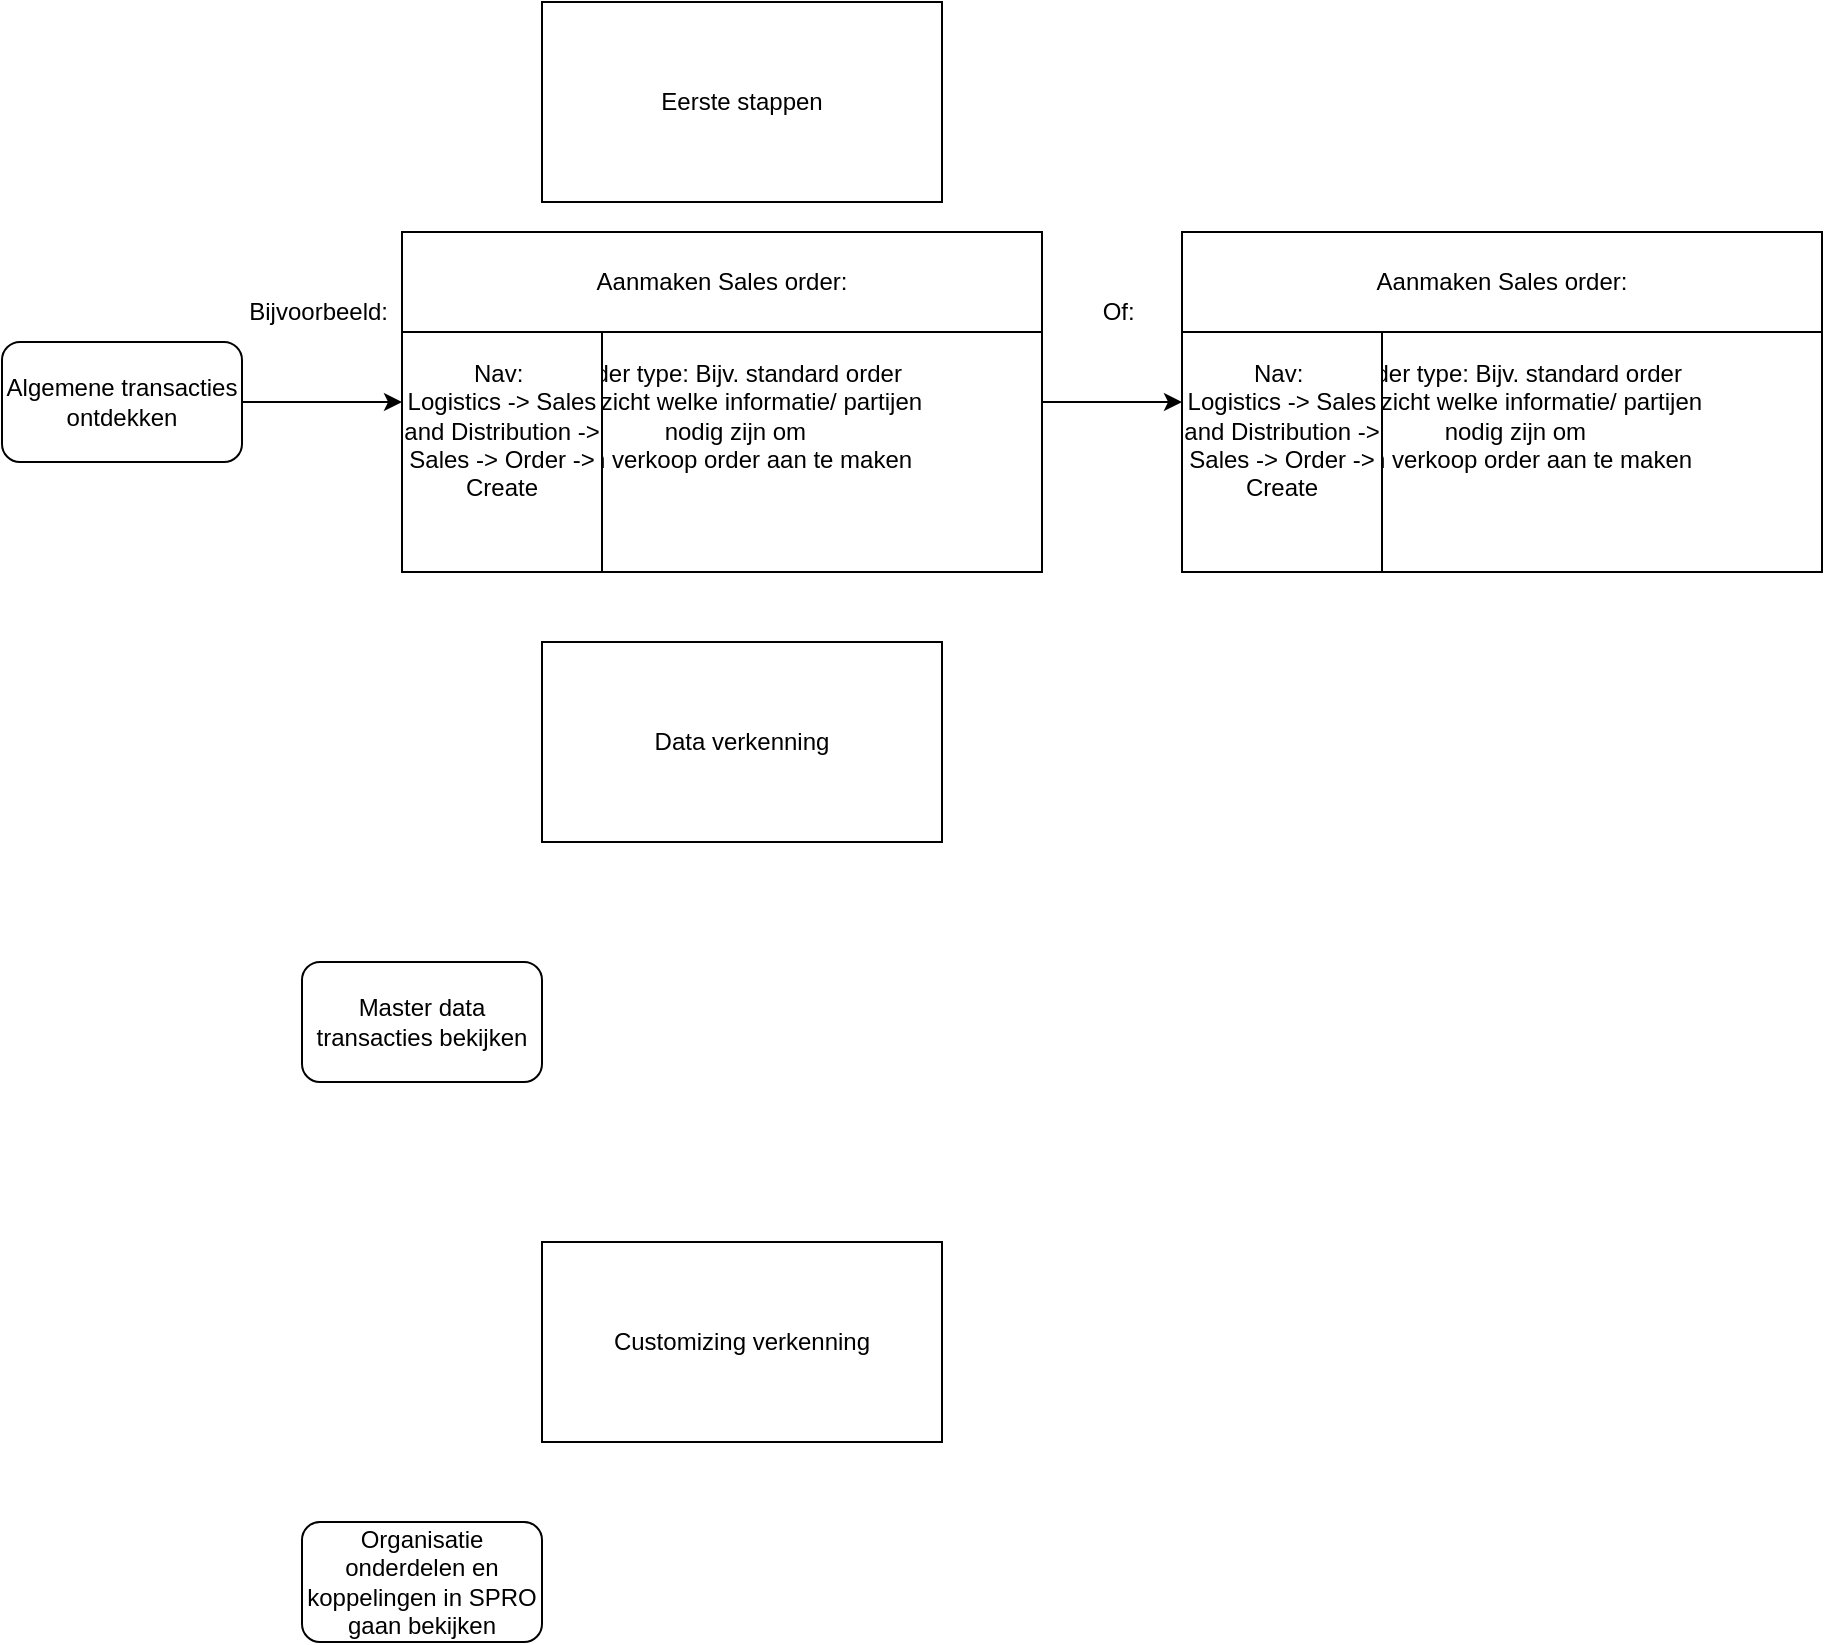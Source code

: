<mxfile version="20.3.7" type="github">
  <diagram id="TjNn884HiWf8S_166x_2" name="Pagina-1">
    <mxGraphModel dx="1790" dy="888" grid="1" gridSize="10" guides="1" tooltips="1" connect="1" arrows="1" fold="1" page="1" pageScale="1" pageWidth="827" pageHeight="1169" math="0" shadow="0">
      <root>
        <mxCell id="0" />
        <mxCell id="1" parent="0" />
        <mxCell id="xKfvoQbatHfrXLr5aNLy-1" value="Eerste stappen" style="rounded=0;whiteSpace=wrap;html=1;" vertex="1" parent="1">
          <mxGeometry x="280" y="40" width="200" height="100" as="geometry" />
        </mxCell>
        <mxCell id="xKfvoQbatHfrXLr5aNLy-2" value="Algemene transacties ontdekken" style="rounded=1;whiteSpace=wrap;html=1;" vertex="1" parent="1">
          <mxGeometry x="10" y="210" width="120" height="60" as="geometry" />
        </mxCell>
        <mxCell id="xKfvoQbatHfrXLr5aNLy-3" value="Data verkenning" style="rounded=0;whiteSpace=wrap;html=1;" vertex="1" parent="1">
          <mxGeometry x="280" y="360" width="200" height="100" as="geometry" />
        </mxCell>
        <mxCell id="xKfvoQbatHfrXLr5aNLy-4" value="Customizing verkenning" style="rounded=0;whiteSpace=wrap;html=1;" vertex="1" parent="1">
          <mxGeometry x="280" y="660" width="200" height="100" as="geometry" />
        </mxCell>
        <mxCell id="xKfvoQbatHfrXLr5aNLy-6" value="Master data transacties bekijken" style="rounded=1;whiteSpace=wrap;html=1;" vertex="1" parent="1">
          <mxGeometry x="160" y="520" width="120" height="60" as="geometry" />
        </mxCell>
        <mxCell id="xKfvoQbatHfrXLr5aNLy-7" value="Organisatie onderdelen en koppelingen in SPRO gaan bekijken" style="rounded=1;whiteSpace=wrap;html=1;" vertex="1" parent="1">
          <mxGeometry x="160" y="800" width="120" height="60" as="geometry" />
        </mxCell>
        <mxCell id="xKfvoQbatHfrXLr5aNLy-12" value="" style="group" vertex="1" connectable="0" parent="1">
          <mxGeometry x="210" y="155" width="320" height="170" as="geometry" />
        </mxCell>
        <mxCell id="xKfvoQbatHfrXLr5aNLy-9" value="&lt;br&gt;&lt;span style=&quot;white-space: pre;&quot;&gt;	&lt;/span&gt;&lt;span style=&quot;white-space: pre;&quot;&gt;	&lt;/span&gt;&lt;span style=&quot;white-space: pre;&quot;&gt;	&lt;span style=&quot;white-space: pre;&quot;&gt;	&lt;/span&gt;&lt;/span&gt;Order type: Bijv. standard order&lt;br&gt;&lt;span style=&quot;white-space: pre;&quot;&gt;	&lt;/span&gt;&lt;span style=&quot;white-space: pre;&quot;&gt;	&lt;/span&gt;&lt;span style=&quot;white-space: pre;&quot;&gt;	&lt;span style=&quot;white-space: pre;&quot;&gt;	&lt;/span&gt;&lt;/span&gt;Overzicht welke informatie/ partijen &lt;br&gt;&lt;span style=&quot;white-space: pre;&quot;&gt;	&lt;span style=&quot;white-space: pre;&quot;&gt;	&lt;/span&gt;&lt;span style=&quot;white-space: pre;&quot;&gt;	&lt;/span&gt;&lt;span style=&quot;white-space: pre;&quot;&gt;	&lt;/span&gt;&lt;/span&gt;nodig zijn om&lt;br&gt;&amp;nbsp;&lt;span style=&quot;white-space: pre;&quot;&gt;	&lt;/span&gt;&lt;span style=&quot;white-space: pre;&quot;&gt;	&lt;/span&gt;&lt;span style=&quot;white-space: pre;&quot;&gt;	&lt;span style=&quot;white-space: pre;&quot;&gt;	&lt;/span&gt;&lt;/span&gt;een verkoop order aan te maken" style="rounded=0;whiteSpace=wrap;html=1;" vertex="1" parent="xKfvoQbatHfrXLr5aNLy-12">
          <mxGeometry width="320" height="170" as="geometry" />
        </mxCell>
        <mxCell id="xKfvoQbatHfrXLr5aNLy-10" value="&lt;br&gt;&lt;br&gt;Nav:&amp;nbsp;&lt;br&gt;Logistics -&amp;gt; Sales and Distribution -&amp;gt; Sales -&amp;gt; Order -&amp;gt; Create" style="rounded=0;whiteSpace=wrap;html=1;" vertex="1" parent="xKfvoQbatHfrXLr5aNLy-12">
          <mxGeometry width="100" height="170" as="geometry" />
        </mxCell>
        <mxCell id="xKfvoQbatHfrXLr5aNLy-11" value="Aanmaken Sales order:" style="rounded=0;whiteSpace=wrap;html=1;" vertex="1" parent="xKfvoQbatHfrXLr5aNLy-12">
          <mxGeometry width="320" height="50" as="geometry" />
        </mxCell>
        <mxCell id="xKfvoQbatHfrXLr5aNLy-13" value="Bijvoorbeeld:&amp;nbsp;" style="text;html=1;strokeColor=none;fillColor=none;align=center;verticalAlign=middle;whiteSpace=wrap;rounded=0;" vertex="1" parent="1">
          <mxGeometry x="140" y="180" width="60" height="30" as="geometry" />
        </mxCell>
        <mxCell id="xKfvoQbatHfrXLr5aNLy-14" value="" style="endArrow=classic;html=1;rounded=0;exitX=1;exitY=0.5;exitDx=0;exitDy=0;entryX=0;entryY=0.5;entryDx=0;entryDy=0;" edge="1" parent="1" source="xKfvoQbatHfrXLr5aNLy-2" target="xKfvoQbatHfrXLr5aNLy-10">
          <mxGeometry width="50" height="50" relative="1" as="geometry">
            <mxPoint x="130" y="320" as="sourcePoint" />
            <mxPoint x="180" y="270" as="targetPoint" />
          </mxGeometry>
        </mxCell>
        <mxCell id="xKfvoQbatHfrXLr5aNLy-15" value="" style="group" vertex="1" connectable="0" parent="1">
          <mxGeometry x="600" y="155" width="320" height="170" as="geometry" />
        </mxCell>
        <mxCell id="xKfvoQbatHfrXLr5aNLy-16" value="&lt;br&gt;&lt;span style=&quot;white-space: pre;&quot;&gt;	&lt;/span&gt;&lt;span style=&quot;white-space: pre;&quot;&gt;	&lt;/span&gt;&lt;span style=&quot;white-space: pre;&quot;&gt;	&lt;span style=&quot;white-space: pre;&quot;&gt;	&lt;/span&gt;&lt;/span&gt;Order type: Bijv. standard order&lt;br&gt;&lt;span style=&quot;white-space: pre;&quot;&gt;	&lt;/span&gt;&lt;span style=&quot;white-space: pre;&quot;&gt;	&lt;/span&gt;&lt;span style=&quot;white-space: pre;&quot;&gt;	&lt;span style=&quot;white-space: pre;&quot;&gt;	&lt;/span&gt;&lt;/span&gt;Overzicht welke informatie/ partijen &lt;br&gt;&lt;span style=&quot;white-space: pre;&quot;&gt;	&lt;span style=&quot;white-space: pre;&quot;&gt;	&lt;/span&gt;&lt;span style=&quot;white-space: pre;&quot;&gt;	&lt;/span&gt;&lt;span style=&quot;white-space: pre;&quot;&gt;	&lt;/span&gt;&lt;/span&gt;nodig zijn om&lt;br&gt;&amp;nbsp;&lt;span style=&quot;white-space: pre;&quot;&gt;	&lt;/span&gt;&lt;span style=&quot;white-space: pre;&quot;&gt;	&lt;/span&gt;&lt;span style=&quot;white-space: pre;&quot;&gt;	&lt;span style=&quot;white-space: pre;&quot;&gt;	&lt;/span&gt;&lt;/span&gt;een verkoop order aan te maken" style="rounded=0;whiteSpace=wrap;html=1;" vertex="1" parent="xKfvoQbatHfrXLr5aNLy-15">
          <mxGeometry width="320" height="170" as="geometry" />
        </mxCell>
        <mxCell id="xKfvoQbatHfrXLr5aNLy-17" value="&lt;br&gt;&lt;br&gt;Nav:&amp;nbsp;&lt;br&gt;Logistics -&amp;gt; Sales and Distribution -&amp;gt; Sales -&amp;gt; Order -&amp;gt; Create" style="rounded=0;whiteSpace=wrap;html=1;" vertex="1" parent="xKfvoQbatHfrXLr5aNLy-15">
          <mxGeometry width="100" height="170" as="geometry" />
        </mxCell>
        <mxCell id="xKfvoQbatHfrXLr5aNLy-18" value="Aanmaken Sales order:" style="rounded=0;whiteSpace=wrap;html=1;" vertex="1" parent="xKfvoQbatHfrXLr5aNLy-15">
          <mxGeometry width="320" height="50" as="geometry" />
        </mxCell>
        <mxCell id="xKfvoQbatHfrXLr5aNLy-19" value="Of:&amp;nbsp;" style="text;html=1;strokeColor=none;fillColor=none;align=center;verticalAlign=middle;whiteSpace=wrap;rounded=0;" vertex="1" parent="1">
          <mxGeometry x="540" y="180" width="60" height="30" as="geometry" />
        </mxCell>
        <mxCell id="xKfvoQbatHfrXLr5aNLy-20" value="" style="endArrow=classic;html=1;rounded=0;entryX=0;entryY=0.5;entryDx=0;entryDy=0;" edge="1" parent="1" target="xKfvoQbatHfrXLr5aNLy-17">
          <mxGeometry width="50" height="50" relative="1" as="geometry">
            <mxPoint x="530" y="240" as="sourcePoint" />
            <mxPoint x="600" y="230" as="targetPoint" />
          </mxGeometry>
        </mxCell>
      </root>
    </mxGraphModel>
  </diagram>
</mxfile>
